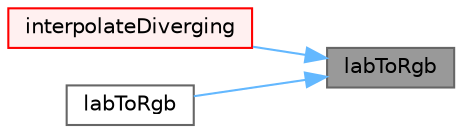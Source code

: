 digraph "labToRgb"
{
 // LATEX_PDF_SIZE
  bgcolor="transparent";
  edge [fontname=Helvetica,fontsize=10,labelfontname=Helvetica,labelfontsize=10];
  node [fontname=Helvetica,fontsize=10,shape=box,height=0.2,width=0.4];
  rankdir="RL";
  Node1 [id="Node000001",label="labToRgb",height=0.2,width=0.4,color="gray40", fillcolor="grey60", style="filled", fontcolor="black",tooltip=" "];
  Node1 -> Node2 [id="edge1_Node000001_Node000002",dir="back",color="steelblue1",style="solid",tooltip=" "];
  Node2 [id="Node000002",label="interpolateDiverging",height=0.2,width=0.4,color="red", fillcolor="#FFF0F0", style="filled",URL="$namespaceFoam_1_1colourTools.html#ad755952e125d351bd6412e31918af82e",tooltip=" "];
  Node1 -> Node5 [id="edge2_Node000001_Node000005",dir="back",color="steelblue1",style="solid",tooltip=" "];
  Node5 [id="Node000005",label="labToRgb",height=0.2,width=0.4,color="grey40", fillcolor="white", style="filled",URL="$namespaceFoam_1_1colourTools.html#a27a1cd155097062c58be3aec8914cef5",tooltip=" "];
}

